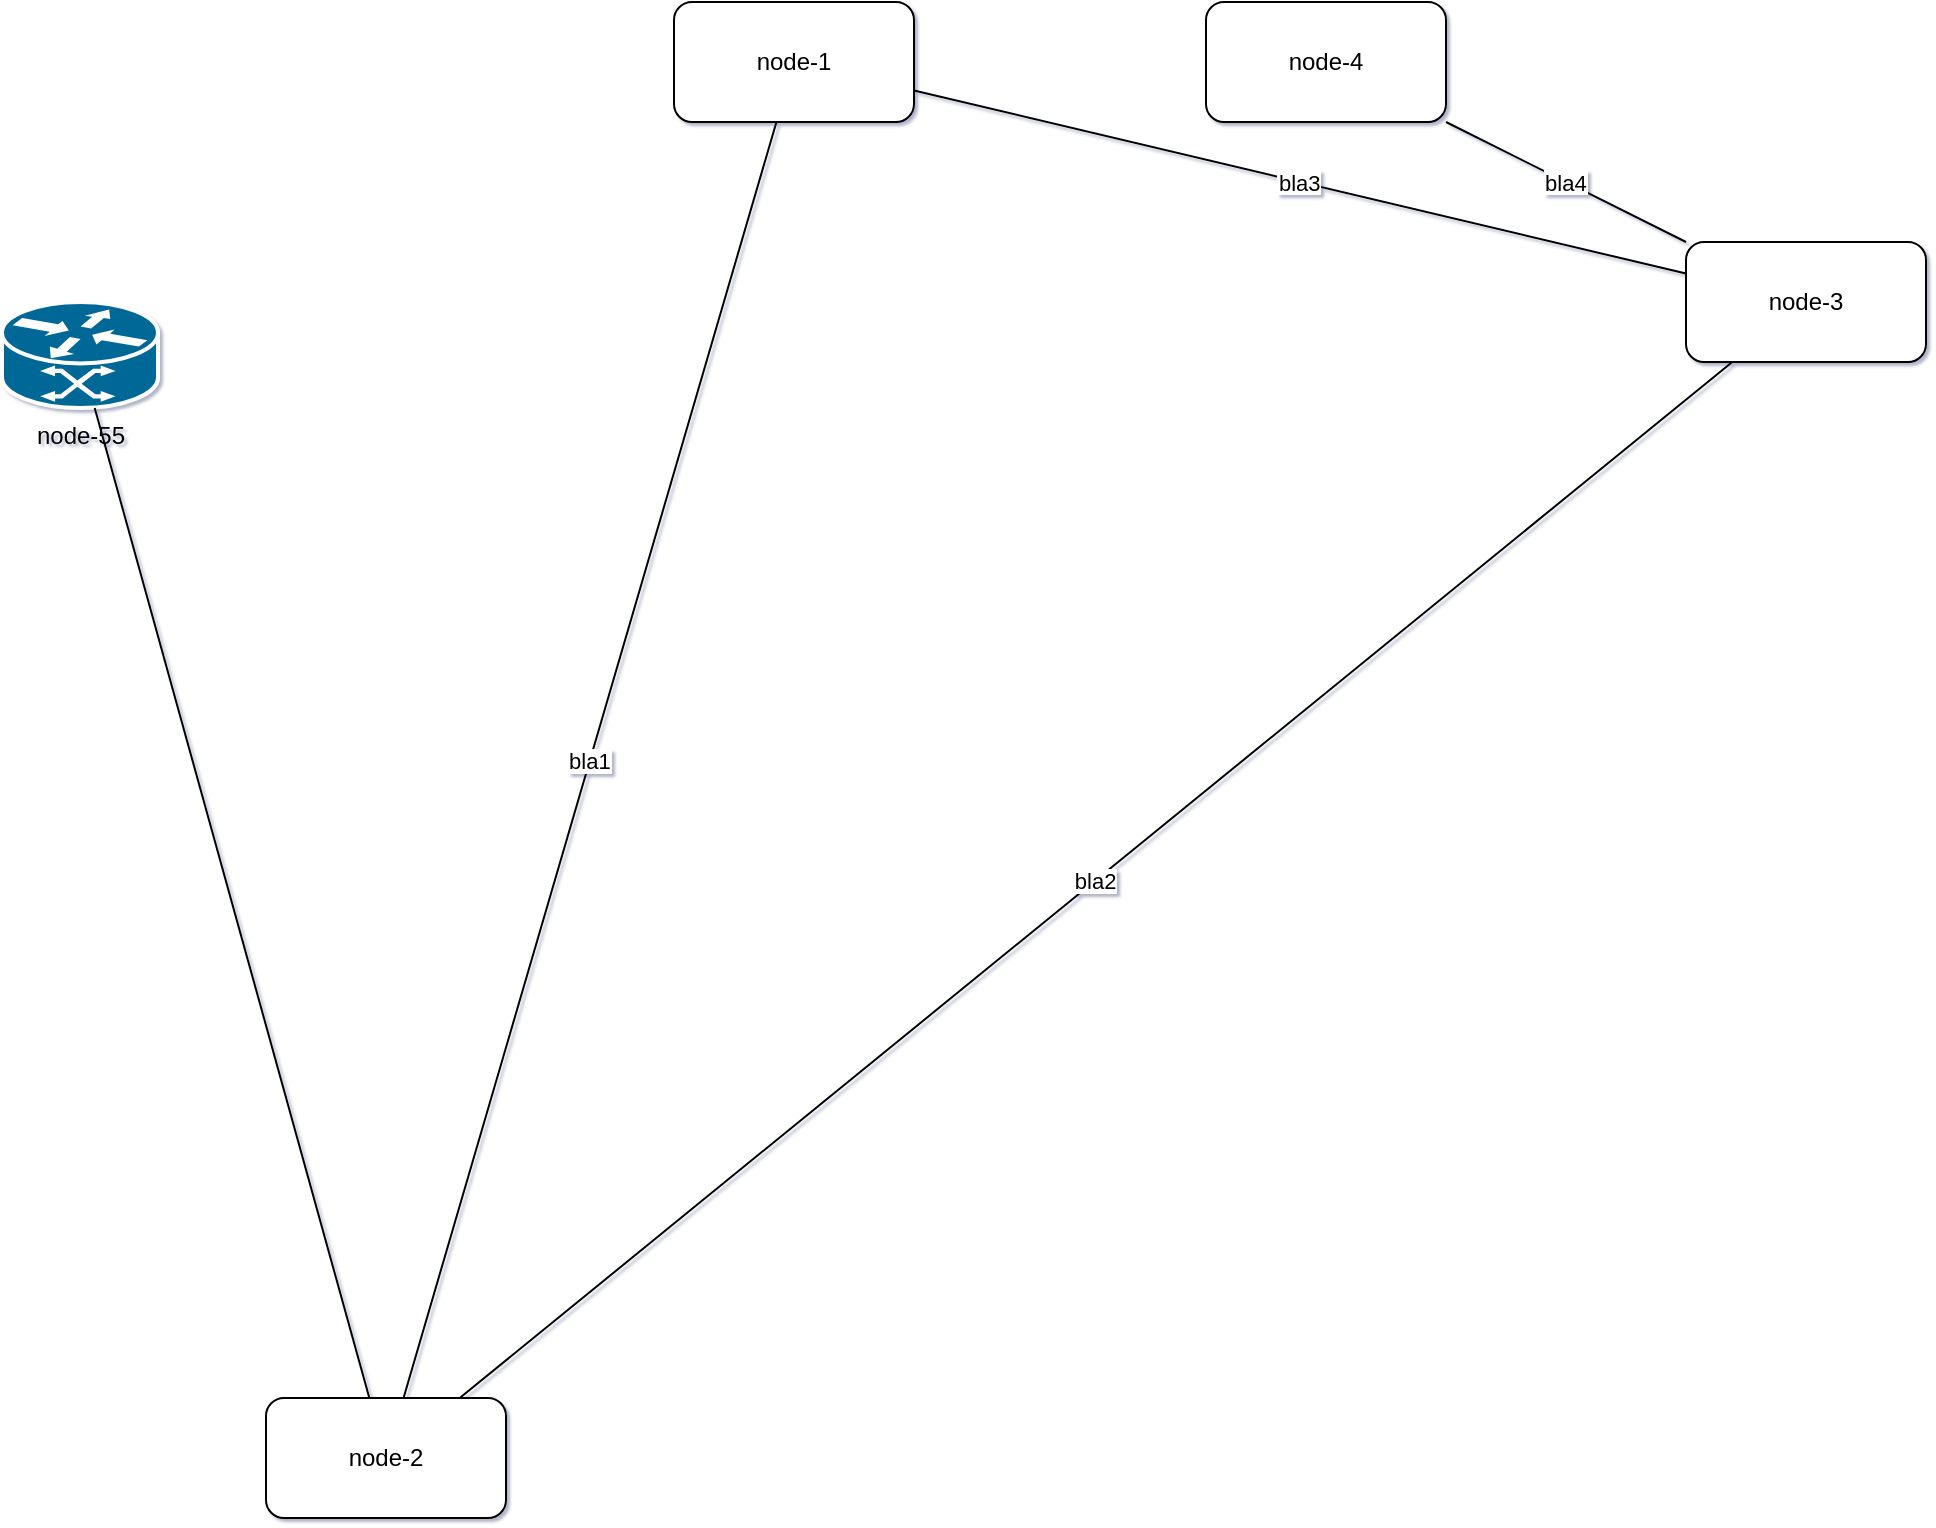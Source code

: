 <mxfile compressed="false" version="13.2.2" type="device">
  <diagram id="Page-1" name="Page-1">
    <mxGraphModel dx="852" dy="494" grid="1" gridSize="10" guides="1" tooltips="1" connect="1" arrows="1" fold="1" page="0" pageScale="1" pageWidth="827" pageHeight="1169" math="0" shadow="1">
      <root>
        <mxCell id="0" />
        <mxCell id="1" parent="0" />
        <object label="node-1" id="node-1">
          <mxCell style="rounded=1;whiteSpace=wrap;html=1;" parent="1" vertex="1">
            <mxGeometry x="536" width="120" height="60" as="geometry" />
          </mxCell>
        </object>
        <object label="node-2" id="node-2">
          <mxCell style="rounded=1;whiteSpace=wrap;html=1;" parent="1" vertex="1">
            <mxGeometry x="332" y="698" width="120" height="60" as="geometry" />
          </mxCell>
        </object>
        <object label="node-3" id="node-3">
          <mxCell style="rounded=1;whiteSpace=wrap;html=1;" parent="1" vertex="1">
            <mxGeometry x="1042" y="120" width="120" height="60" as="geometry" />
          </mxCell>
        </object>
        <object a="b" c="d" label="node-4" link="http://google.com" id="node-4">
          <mxCell style="rounded=1;whiteSpace=wrap;html=1;" parent="1" vertex="1">
            <mxGeometry x="802" width="120" height="60" as="geometry" />
          </mxCell>
        </object>
        <object label="bla1" id="98b6238be5acd1302f49c499f9173e32">
          <mxCell style="endArrow=none;" parent="1" source="node-1" target="node-2" edge="1">
            <mxGeometry relative="1" as="geometry" />
          </mxCell>
        </object>
        <object label="bla2" id="c0b00b2fdeaaa6f41cab0ef2448ffcef">
          <mxCell style="endArrow=none;" parent="1" source="node-2" target="node-3" edge="1">
            <mxGeometry relative="1" as="geometry" />
          </mxCell>
        </object>
        <object label="bla3" id="c8fe43e5ad1ce2c05bfc0b371d1fb987">
          <mxCell style="endArrow=none;" parent="1" source="node-3" target="node-1" edge="1">
            <mxGeometry relative="1" as="geometry" />
          </mxCell>
        </object>
        <object label="bla4" id="3972a5fc4a57b84e0376216959d97b1c">
          <mxCell style="endArrow=none;" parent="1" source="node-4" target="node-3" edge="1">
            <mxGeometry relative="1" as="geometry" />
          </mxCell>
        </object>
        <object label="node-55" id="node-55">
          <mxCell style="shape=mxgraph.cisco.routers.atm_router;html=1;pointerEvents=1;dashed=0;fillColor=#036897;strokeColor=#ffffff;strokeWidth=2;verticalLabelPosition=bottom;verticalAlign=top;align=center;outlineConnect=0;" parent="1" vertex="1">
            <mxGeometry x="200" y="150" width="78" height="53" as="geometry" />
          </mxCell>
        </object>
        <object label="" id="80ae0df67df27c592ace3f870f67e3d6">
          <mxCell style="endArrow=none;" parent="1" source="node-55" target="node-2" edge="1">
            <mxGeometry relative="1" as="geometry" />
          </mxCell>
        </object>
      </root>
    </mxGraphModel>
  </diagram>
</mxfile>
